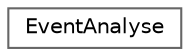 digraph "Graphical Class Hierarchy"
{
 // LATEX_PDF_SIZE
  bgcolor="transparent";
  edge [fontname=Helvetica,fontsize=10,labelfontname=Helvetica,labelfontsize=10];
  node [fontname=Helvetica,fontsize=10,shape=box,height=0.2,width=0.4];
  rankdir="LR";
  Node0 [id="Node000000",label="EventAnalyse",height=0.2,width=0.4,color="grey40", fillcolor="white", style="filled",URL="$class_event_analyse.html",tooltip=" "];
}
